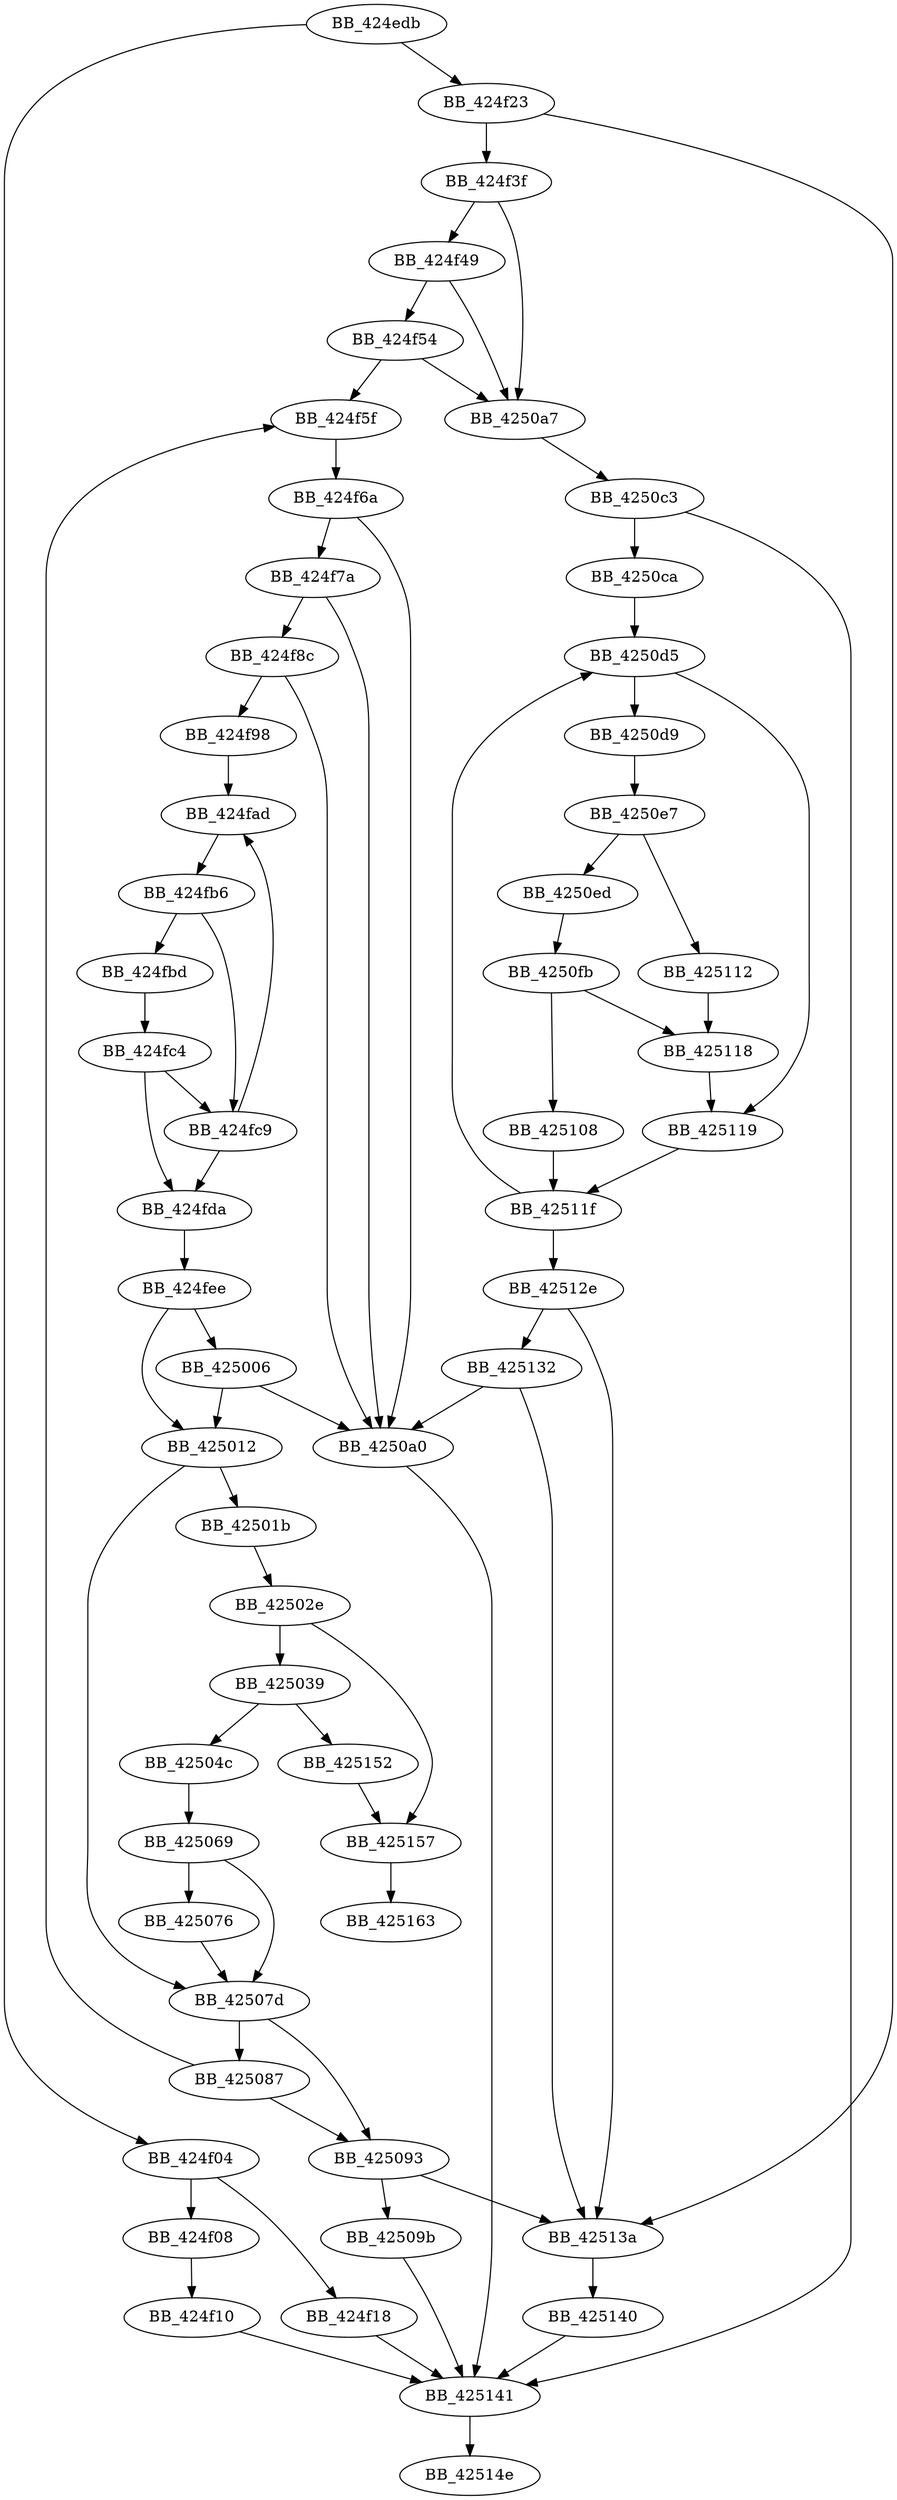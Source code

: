 DiGraph __wsetlocale_nolock{
BB_424edb->BB_424f04
BB_424edb->BB_424f23
BB_424f04->BB_424f08
BB_424f04->BB_424f18
BB_424f08->BB_424f10
BB_424f10->BB_425141
BB_424f18->BB_425141
BB_424f23->BB_424f3f
BB_424f23->BB_42513a
BB_424f3f->BB_424f49
BB_424f3f->BB_4250a7
BB_424f49->BB_424f54
BB_424f49->BB_4250a7
BB_424f54->BB_424f5f
BB_424f54->BB_4250a7
BB_424f5f->BB_424f6a
BB_424f6a->BB_424f7a
BB_424f6a->BB_4250a0
BB_424f7a->BB_424f8c
BB_424f7a->BB_4250a0
BB_424f8c->BB_424f98
BB_424f8c->BB_4250a0
BB_424f98->BB_424fad
BB_424fad->BB_424fb6
BB_424fb6->BB_424fbd
BB_424fb6->BB_424fc9
BB_424fbd->BB_424fc4
BB_424fc4->BB_424fc9
BB_424fc4->BB_424fda
BB_424fc9->BB_424fad
BB_424fc9->BB_424fda
BB_424fda->BB_424fee
BB_424fee->BB_425006
BB_424fee->BB_425012
BB_425006->BB_425012
BB_425006->BB_4250a0
BB_425012->BB_42501b
BB_425012->BB_42507d
BB_42501b->BB_42502e
BB_42502e->BB_425039
BB_42502e->BB_425157
BB_425039->BB_42504c
BB_425039->BB_425152
BB_42504c->BB_425069
BB_425069->BB_425076
BB_425069->BB_42507d
BB_425076->BB_42507d
BB_42507d->BB_425087
BB_42507d->BB_425093
BB_425087->BB_424f5f
BB_425087->BB_425093
BB_425093->BB_42509b
BB_425093->BB_42513a
BB_42509b->BB_425141
BB_4250a0->BB_425141
BB_4250a7->BB_4250c3
BB_4250c3->BB_4250ca
BB_4250c3->BB_425141
BB_4250ca->BB_4250d5
BB_4250d5->BB_4250d9
BB_4250d5->BB_425119
BB_4250d9->BB_4250e7
BB_4250e7->BB_4250ed
BB_4250e7->BB_425112
BB_4250ed->BB_4250fb
BB_4250fb->BB_425108
BB_4250fb->BB_425118
BB_425108->BB_42511f
BB_425112->BB_425118
BB_425118->BB_425119
BB_425119->BB_42511f
BB_42511f->BB_4250d5
BB_42511f->BB_42512e
BB_42512e->BB_425132
BB_42512e->BB_42513a
BB_425132->BB_4250a0
BB_425132->BB_42513a
BB_42513a->BB_425140
BB_425140->BB_425141
BB_425141->BB_42514e
BB_425152->BB_425157
BB_425157->BB_425163
}
